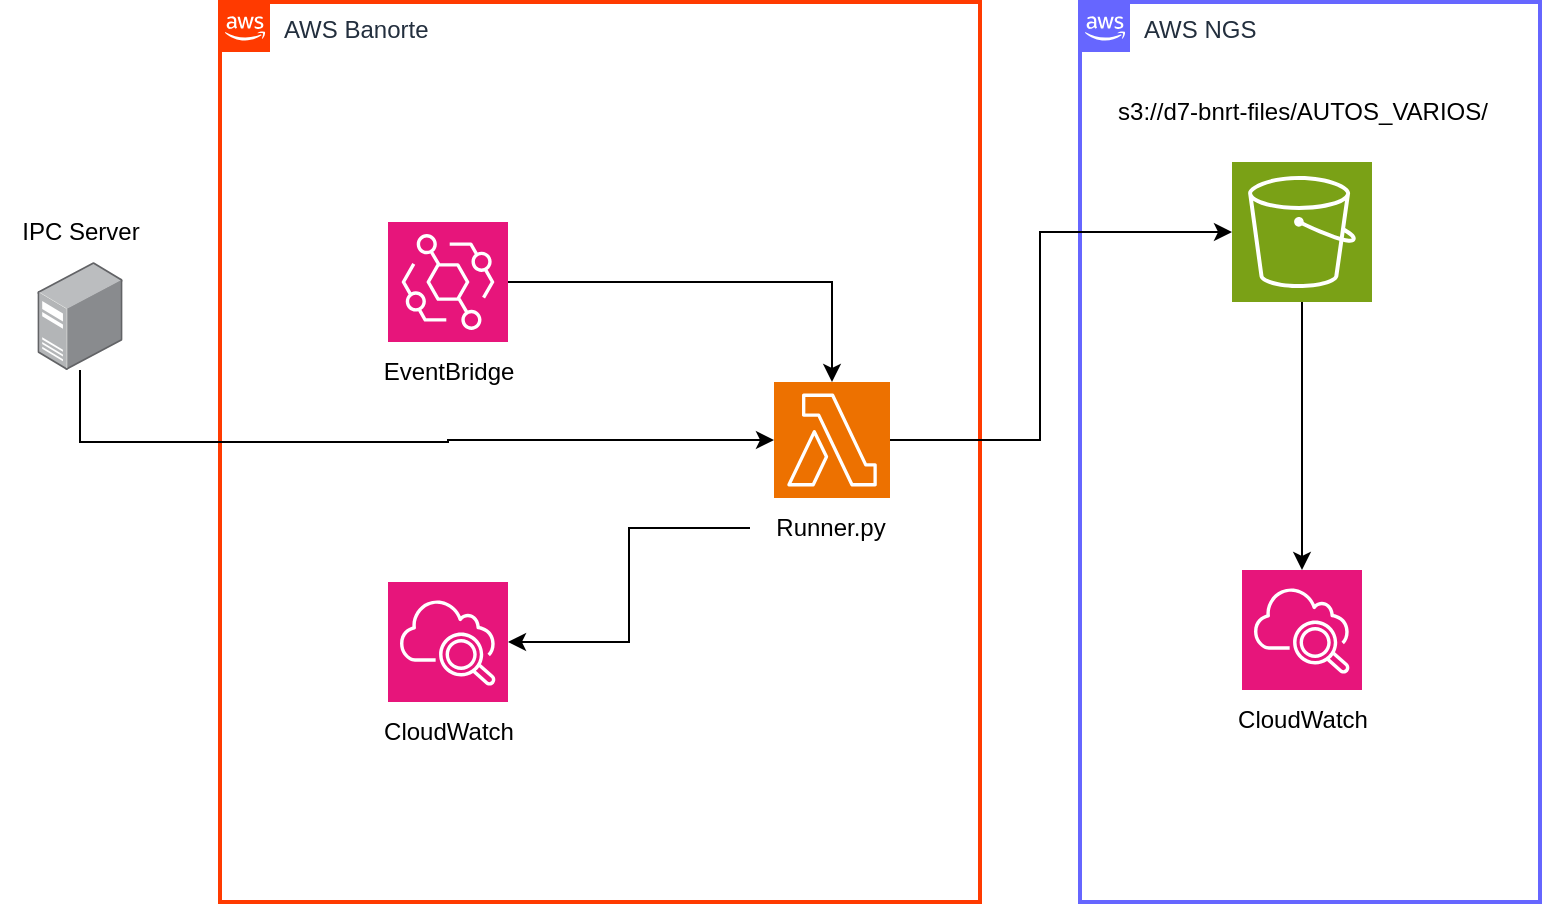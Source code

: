<mxfile version="28.1.2">
  <diagram id="Ht1M8jgEwFfnCIfOTk4-" name="Page-1">
    <mxGraphModel dx="1123" dy="656" grid="1" gridSize="10" guides="1" tooltips="1" connect="1" arrows="1" fold="1" page="1" pageScale="1" pageWidth="1169" pageHeight="827" math="0" shadow="0">
      <root>
        <mxCell id="0" />
        <mxCell id="1" parent="0" />
        <mxCell id="UEzPUAAOIrF-is8g5C7q-74" value="AWS Banorte" style="points=[[0,0],[0.25,0],[0.5,0],[0.75,0],[1,0],[1,0.25],[1,0.5],[1,0.75],[1,1],[0.75,1],[0.5,1],[0.25,1],[0,1],[0,0.75],[0,0.5],[0,0.25]];outlineConnect=0;gradientColor=none;html=1;whiteSpace=wrap;fontSize=12;fontStyle=0;shape=mxgraph.aws4.group;grIcon=mxgraph.aws4.group_aws_cloud_alt;strokeColor=#FF3A00;fillColor=none;verticalAlign=top;align=left;spacingLeft=30;fontColor=#232F3E;dashed=0;labelBackgroundColor=#ffffff;container=1;pointerEvents=0;collapsible=0;recursiveResize=0;strokeWidth=2;" parent="1" vertex="1">
          <mxGeometry x="240" y="100" width="380" height="450" as="geometry" />
        </mxCell>
        <mxCell id="WccO_N-ME6zbrRpK_sFJ-1" value="" style="sketch=0;points=[[0,0,0],[0.25,0,0],[0.5,0,0],[0.75,0,0],[1,0,0],[0,1,0],[0.25,1,0],[0.5,1,0],[0.75,1,0],[1,1,0],[0,0.25,0],[0,0.5,0],[0,0.75,0],[1,0.25,0],[1,0.5,0],[1,0.75,0]];outlineConnect=0;fontColor=#232F3E;fillColor=#ED7100;strokeColor=#ffffff;dashed=0;verticalLabelPosition=bottom;verticalAlign=bottom;align=center;html=1;fontSize=12;fontStyle=0;aspect=fixed;shape=mxgraph.aws4.resourceIcon;resIcon=mxgraph.aws4.lambda;" vertex="1" parent="UEzPUAAOIrF-is8g5C7q-74">
          <mxGeometry x="277" y="190" width="58" height="58" as="geometry" />
        </mxCell>
        <mxCell id="WccO_N-ME6zbrRpK_sFJ-3" value="Runner.py" style="text;html=1;align=center;verticalAlign=middle;resizable=0;points=[];autosize=1;strokeColor=none;fillColor=none;" vertex="1" parent="UEzPUAAOIrF-is8g5C7q-74">
          <mxGeometry x="265" y="248" width="80" height="30" as="geometry" />
        </mxCell>
        <mxCell id="WccO_N-ME6zbrRpK_sFJ-8" value="" style="sketch=0;points=[[0,0,0],[0.25,0,0],[0.5,0,0],[0.75,0,0],[1,0,0],[0,1,0],[0.25,1,0],[0.5,1,0],[0.75,1,0],[1,1,0],[0,0.25,0],[0,0.5,0],[0,0.75,0],[1,0.25,0],[1,0.5,0],[1,0.75,0]];points=[[0,0,0],[0.25,0,0],[0.5,0,0],[0.75,0,0],[1,0,0],[0,1,0],[0.25,1,0],[0.5,1,0],[0.75,1,0],[1,1,0],[0,0.25,0],[0,0.5,0],[0,0.75,0],[1,0.25,0],[1,0.5,0],[1,0.75,0]];outlineConnect=0;fontColor=#232F3E;fillColor=#E7157B;strokeColor=#ffffff;dashed=0;verticalLabelPosition=bottom;verticalAlign=top;align=center;html=1;fontSize=12;fontStyle=0;aspect=fixed;shape=mxgraph.aws4.resourceIcon;resIcon=mxgraph.aws4.cloudwatch_2;" vertex="1" parent="UEzPUAAOIrF-is8g5C7q-74">
          <mxGeometry x="84" y="290" width="60" height="60" as="geometry" />
        </mxCell>
        <mxCell id="WccO_N-ME6zbrRpK_sFJ-9" value="CloudWatch" style="text;html=1;align=center;verticalAlign=middle;resizable=0;points=[];autosize=1;strokeColor=none;fillColor=none;" vertex="1" parent="UEzPUAAOIrF-is8g5C7q-74">
          <mxGeometry x="69" y="350" width="90" height="30" as="geometry" />
        </mxCell>
        <mxCell id="WccO_N-ME6zbrRpK_sFJ-13" style="edgeStyle=orthogonalEdgeStyle;rounded=0;orthogonalLoop=1;jettySize=auto;html=1;" edge="1" parent="UEzPUAAOIrF-is8g5C7q-74" source="WccO_N-ME6zbrRpK_sFJ-10" target="WccO_N-ME6zbrRpK_sFJ-1">
          <mxGeometry relative="1" as="geometry" />
        </mxCell>
        <mxCell id="WccO_N-ME6zbrRpK_sFJ-10" value="" style="sketch=0;points=[[0,0,0],[0.25,0,0],[0.5,0,0],[0.75,0,0],[1,0,0],[0,1,0],[0.25,1,0],[0.5,1,0],[0.75,1,0],[1,1,0],[0,0.25,0],[0,0.5,0],[0,0.75,0],[1,0.25,0],[1,0.5,0],[1,0.75,0]];outlineConnect=0;fontColor=#232F3E;fillColor=#E7157B;strokeColor=#ffffff;dashed=0;verticalLabelPosition=bottom;verticalAlign=top;align=center;html=1;fontSize=12;fontStyle=0;aspect=fixed;shape=mxgraph.aws4.resourceIcon;resIcon=mxgraph.aws4.eventbridge;" vertex="1" parent="UEzPUAAOIrF-is8g5C7q-74">
          <mxGeometry x="84" y="110" width="60" height="60" as="geometry" />
        </mxCell>
        <mxCell id="WccO_N-ME6zbrRpK_sFJ-11" value="EventBridge" style="text;html=1;align=center;verticalAlign=middle;resizable=0;points=[];autosize=1;strokeColor=none;fillColor=none;" vertex="1" parent="UEzPUAAOIrF-is8g5C7q-74">
          <mxGeometry x="69" y="170" width="90" height="30" as="geometry" />
        </mxCell>
        <mxCell id="WccO_N-ME6zbrRpK_sFJ-14" style="edgeStyle=orthogonalEdgeStyle;rounded=0;orthogonalLoop=1;jettySize=auto;html=1;entryX=1;entryY=0.5;entryDx=0;entryDy=0;entryPerimeter=0;" edge="1" parent="UEzPUAAOIrF-is8g5C7q-74" source="WccO_N-ME6zbrRpK_sFJ-3" target="WccO_N-ME6zbrRpK_sFJ-8">
          <mxGeometry relative="1" as="geometry" />
        </mxCell>
        <mxCell id="WccO_N-ME6zbrRpK_sFJ-4" value="" style="image;points=[];aspect=fixed;html=1;align=center;shadow=0;dashed=0;image=img/lib/allied_telesis/computer_and_terminals/Server_Desktop.svg;" vertex="1" parent="1">
          <mxGeometry x="148.7" y="230" width="42.6" height="54" as="geometry" />
        </mxCell>
        <mxCell id="WccO_N-ME6zbrRpK_sFJ-7" value="IPC Server" style="text;html=1;align=center;verticalAlign=middle;resizable=0;points=[];autosize=1;strokeColor=none;fillColor=none;" vertex="1" parent="1">
          <mxGeometry x="130" y="200" width="80" height="30" as="geometry" />
        </mxCell>
        <mxCell id="WccO_N-ME6zbrRpK_sFJ-12" style="edgeStyle=orthogonalEdgeStyle;rounded=0;orthogonalLoop=1;jettySize=auto;html=1;entryX=0;entryY=0.5;entryDx=0;entryDy=0;entryPerimeter=0;" edge="1" parent="1" source="WccO_N-ME6zbrRpK_sFJ-4" target="WccO_N-ME6zbrRpK_sFJ-1">
          <mxGeometry relative="1" as="geometry">
            <Array as="points">
              <mxPoint x="170" y="320" />
              <mxPoint x="354" y="320" />
            </Array>
          </mxGeometry>
        </mxCell>
        <mxCell id="WccO_N-ME6zbrRpK_sFJ-15" value="AWS NGS" style="points=[[0,0],[0.25,0],[0.5,0],[0.75,0],[1,0],[1,0.25],[1,0.5],[1,0.75],[1,1],[0.75,1],[0.5,1],[0.25,1],[0,1],[0,0.75],[0,0.5],[0,0.25]];outlineConnect=0;gradientColor=none;html=1;whiteSpace=wrap;fontSize=12;fontStyle=0;shape=mxgraph.aws4.group;grIcon=mxgraph.aws4.group_aws_cloud_alt;strokeColor=#6666FF;fillColor=none;verticalAlign=top;align=left;spacingLeft=30;fontColor=#232F3E;dashed=0;labelBackgroundColor=#ffffff;container=1;pointerEvents=0;collapsible=0;recursiveResize=0;strokeWidth=2;" vertex="1" parent="1">
          <mxGeometry x="670" y="100" width="230" height="450" as="geometry" />
        </mxCell>
        <mxCell id="WccO_N-ME6zbrRpK_sFJ-27" style="edgeStyle=orthogonalEdgeStyle;rounded=0;orthogonalLoop=1;jettySize=auto;html=1;" edge="1" parent="WccO_N-ME6zbrRpK_sFJ-15" source="WccO_N-ME6zbrRpK_sFJ-24" target="WccO_N-ME6zbrRpK_sFJ-25">
          <mxGeometry relative="1" as="geometry" />
        </mxCell>
        <mxCell id="WccO_N-ME6zbrRpK_sFJ-24" value="" style="sketch=0;points=[[0,0,0],[0.25,0,0],[0.5,0,0],[0.75,0,0],[1,0,0],[0,1,0],[0.25,1,0],[0.5,1,0],[0.75,1,0],[1,1,0],[0,0.25,0],[0,0.5,0],[0,0.75,0],[1,0.25,0],[1,0.5,0],[1,0.75,0]];outlineConnect=0;fontColor=#232F3E;fillColor=#7AA116;strokeColor=#ffffff;dashed=0;verticalLabelPosition=bottom;verticalAlign=top;align=center;html=1;fontSize=12;fontStyle=0;aspect=fixed;shape=mxgraph.aws4.resourceIcon;resIcon=mxgraph.aws4.s3;" vertex="1" parent="WccO_N-ME6zbrRpK_sFJ-15">
          <mxGeometry x="76" y="80" width="70" height="70" as="geometry" />
        </mxCell>
        <mxCell id="WccO_N-ME6zbrRpK_sFJ-25" value="" style="sketch=0;points=[[0,0,0],[0.25,0,0],[0.5,0,0],[0.75,0,0],[1,0,0],[0,1,0],[0.25,1,0],[0.5,1,0],[0.75,1,0],[1,1,0],[0,0.25,0],[0,0.5,0],[0,0.75,0],[1,0.25,0],[1,0.5,0],[1,0.75,0]];points=[[0,0,0],[0.25,0,0],[0.5,0,0],[0.75,0,0],[1,0,0],[0,1,0],[0.25,1,0],[0.5,1,0],[0.75,1,0],[1,1,0],[0,0.25,0],[0,0.5,0],[0,0.75,0],[1,0.25,0],[1,0.5,0],[1,0.75,0]];outlineConnect=0;fontColor=#232F3E;fillColor=#E7157B;strokeColor=#ffffff;dashed=0;verticalLabelPosition=bottom;verticalAlign=top;align=center;html=1;fontSize=12;fontStyle=0;aspect=fixed;shape=mxgraph.aws4.resourceIcon;resIcon=mxgraph.aws4.cloudwatch_2;" vertex="1" parent="WccO_N-ME6zbrRpK_sFJ-15">
          <mxGeometry x="81" y="284" width="60" height="60" as="geometry" />
        </mxCell>
        <mxCell id="WccO_N-ME6zbrRpK_sFJ-26" value="CloudWatch" style="text;html=1;align=center;verticalAlign=middle;resizable=0;points=[];autosize=1;strokeColor=none;fillColor=none;" vertex="1" parent="WccO_N-ME6zbrRpK_sFJ-15">
          <mxGeometry x="66" y="344" width="90" height="30" as="geometry" />
        </mxCell>
        <mxCell id="WccO_N-ME6zbrRpK_sFJ-29" value="s3://d7-bnrt-files/AUTOS_VARIOS/" style="text;html=1;align=center;verticalAlign=middle;resizable=0;points=[];autosize=1;strokeColor=none;fillColor=none;" vertex="1" parent="WccO_N-ME6zbrRpK_sFJ-15">
          <mxGeometry x="6" y="40" width="210" height="30" as="geometry" />
        </mxCell>
        <mxCell id="WccO_N-ME6zbrRpK_sFJ-28" style="edgeStyle=orthogonalEdgeStyle;rounded=0;orthogonalLoop=1;jettySize=auto;html=1;entryX=0;entryY=0.5;entryDx=0;entryDy=0;entryPerimeter=0;" edge="1" parent="1" source="WccO_N-ME6zbrRpK_sFJ-1" target="WccO_N-ME6zbrRpK_sFJ-24">
          <mxGeometry relative="1" as="geometry">
            <Array as="points">
              <mxPoint x="650" y="319" />
              <mxPoint x="650" y="215" />
            </Array>
          </mxGeometry>
        </mxCell>
      </root>
    </mxGraphModel>
  </diagram>
</mxfile>
